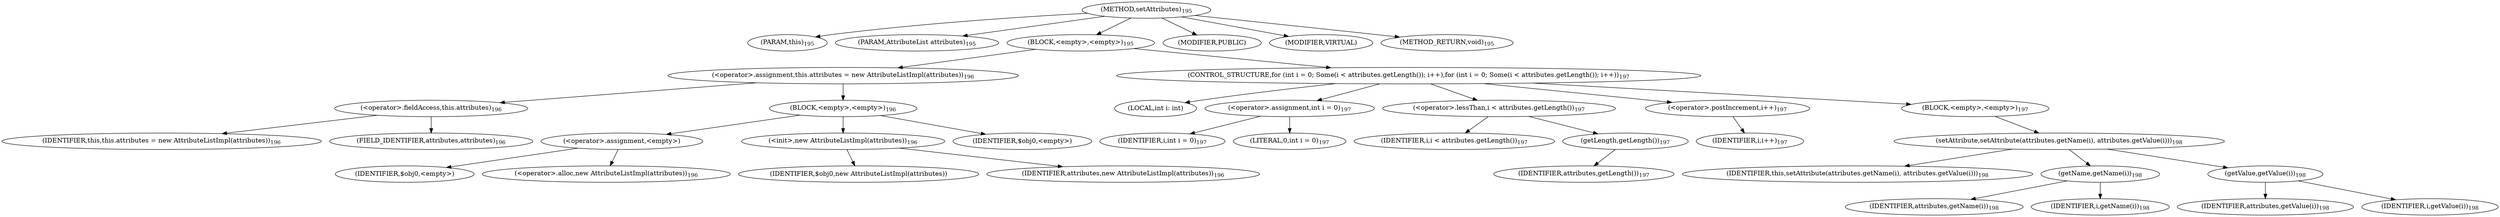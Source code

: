 digraph "setAttributes" {  
"207" [label = <(METHOD,setAttributes)<SUB>195</SUB>> ]
"11" [label = <(PARAM,this)<SUB>195</SUB>> ]
"208" [label = <(PARAM,AttributeList attributes)<SUB>195</SUB>> ]
"209" [label = <(BLOCK,&lt;empty&gt;,&lt;empty&gt;)<SUB>195</SUB>> ]
"210" [label = <(&lt;operator&gt;.assignment,this.attributes = new AttributeListImpl(attributes))<SUB>196</SUB>> ]
"211" [label = <(&lt;operator&gt;.fieldAccess,this.attributes)<SUB>196</SUB>> ]
"10" [label = <(IDENTIFIER,this,this.attributes = new AttributeListImpl(attributes))<SUB>196</SUB>> ]
"212" [label = <(FIELD_IDENTIFIER,attributes,attributes)<SUB>196</SUB>> ]
"213" [label = <(BLOCK,&lt;empty&gt;,&lt;empty&gt;)<SUB>196</SUB>> ]
"214" [label = <(&lt;operator&gt;.assignment,&lt;empty&gt;)> ]
"215" [label = <(IDENTIFIER,$obj0,&lt;empty&gt;)> ]
"216" [label = <(&lt;operator&gt;.alloc,new AttributeListImpl(attributes))<SUB>196</SUB>> ]
"217" [label = <(&lt;init&gt;,new AttributeListImpl(attributes))<SUB>196</SUB>> ]
"218" [label = <(IDENTIFIER,$obj0,new AttributeListImpl(attributes))> ]
"219" [label = <(IDENTIFIER,attributes,new AttributeListImpl(attributes))<SUB>196</SUB>> ]
"220" [label = <(IDENTIFIER,$obj0,&lt;empty&gt;)> ]
"221" [label = <(CONTROL_STRUCTURE,for (int i = 0; Some(i &lt; attributes.getLength()); i++),for (int i = 0; Some(i &lt; attributes.getLength()); i++))<SUB>197</SUB>> ]
"222" [label = <(LOCAL,int i: int)> ]
"223" [label = <(&lt;operator&gt;.assignment,int i = 0)<SUB>197</SUB>> ]
"224" [label = <(IDENTIFIER,i,int i = 0)<SUB>197</SUB>> ]
"225" [label = <(LITERAL,0,int i = 0)<SUB>197</SUB>> ]
"226" [label = <(&lt;operator&gt;.lessThan,i &lt; attributes.getLength())<SUB>197</SUB>> ]
"227" [label = <(IDENTIFIER,i,i &lt; attributes.getLength())<SUB>197</SUB>> ]
"228" [label = <(getLength,getLength())<SUB>197</SUB>> ]
"229" [label = <(IDENTIFIER,attributes,getLength())<SUB>197</SUB>> ]
"230" [label = <(&lt;operator&gt;.postIncrement,i++)<SUB>197</SUB>> ]
"231" [label = <(IDENTIFIER,i,i++)<SUB>197</SUB>> ]
"232" [label = <(BLOCK,&lt;empty&gt;,&lt;empty&gt;)<SUB>197</SUB>> ]
"233" [label = <(setAttribute,setAttribute(attributes.getName(i), attributes.getValue(i)))<SUB>198</SUB>> ]
"12" [label = <(IDENTIFIER,this,setAttribute(attributes.getName(i), attributes.getValue(i)))<SUB>198</SUB>> ]
"234" [label = <(getName,getName(i))<SUB>198</SUB>> ]
"235" [label = <(IDENTIFIER,attributes,getName(i))<SUB>198</SUB>> ]
"236" [label = <(IDENTIFIER,i,getName(i))<SUB>198</SUB>> ]
"237" [label = <(getValue,getValue(i))<SUB>198</SUB>> ]
"238" [label = <(IDENTIFIER,attributes,getValue(i))<SUB>198</SUB>> ]
"239" [label = <(IDENTIFIER,i,getValue(i))<SUB>198</SUB>> ]
"240" [label = <(MODIFIER,PUBLIC)> ]
"241" [label = <(MODIFIER,VIRTUAL)> ]
"242" [label = <(METHOD_RETURN,void)<SUB>195</SUB>> ]
  "207" -> "11" 
  "207" -> "208" 
  "207" -> "209" 
  "207" -> "240" 
  "207" -> "241" 
  "207" -> "242" 
  "209" -> "210" 
  "209" -> "221" 
  "210" -> "211" 
  "210" -> "213" 
  "211" -> "10" 
  "211" -> "212" 
  "213" -> "214" 
  "213" -> "217" 
  "213" -> "220" 
  "214" -> "215" 
  "214" -> "216" 
  "217" -> "218" 
  "217" -> "219" 
  "221" -> "222" 
  "221" -> "223" 
  "221" -> "226" 
  "221" -> "230" 
  "221" -> "232" 
  "223" -> "224" 
  "223" -> "225" 
  "226" -> "227" 
  "226" -> "228" 
  "228" -> "229" 
  "230" -> "231" 
  "232" -> "233" 
  "233" -> "12" 
  "233" -> "234" 
  "233" -> "237" 
  "234" -> "235" 
  "234" -> "236" 
  "237" -> "238" 
  "237" -> "239" 
}

